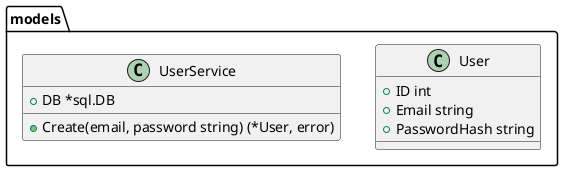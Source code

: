 @startuml

    namespace models {
        class User {
            + ID int
            + Email string
            + PasswordHash string
        }
        class UserService {
            + DB *sql.DB
            + Create(email, password string) (*User, error)
        }
    }

@enduml